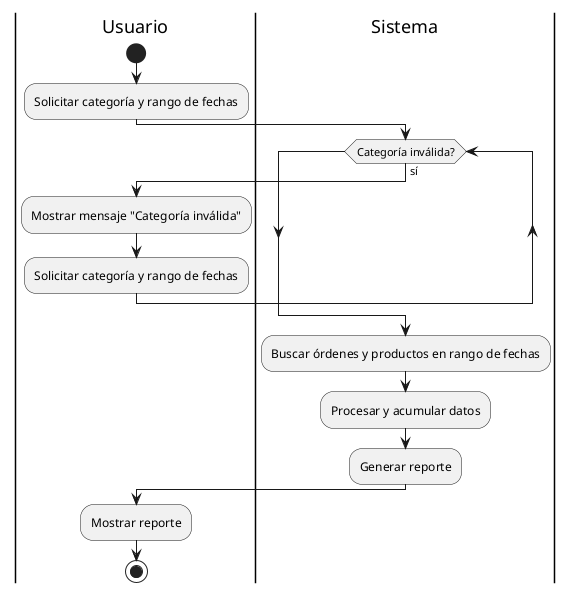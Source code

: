 @startuml
|Usuario|
start
:Solicitar categoría y rango de fechas;

|Sistema|
while (Categoría inválida?) is (sí)
  |Usuario|
  :Mostrar mensaje "Categoría inválida";
  :Solicitar categoría y rango de fechas;
  |Sistema|
endwhile

:Buscar órdenes y productos en rango de fechas;
:Procesar y acumular datos;
:Generar reporte;

|Usuario|
:Mostrar reporte;
stop
@enduml
